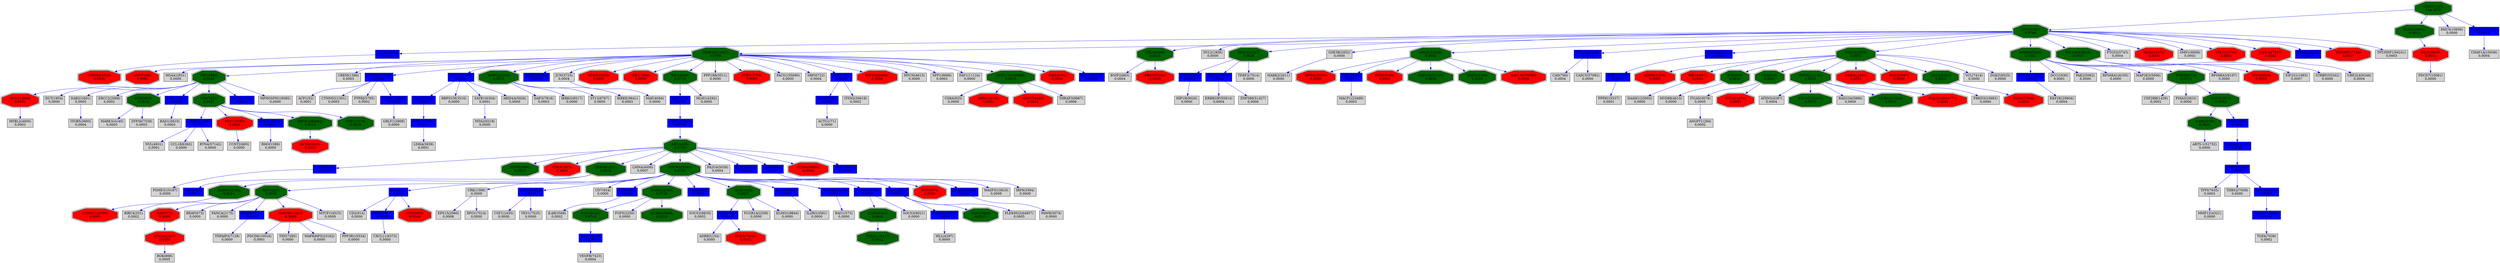 digraph tmp_ans1 {
N_0 [shape = box, style = filled, fillcolor = lightgray, label = "ACTG1(71)\n0,0000"];
N_1 [shape = box, style = filled, fillcolor = lightgray, label = "ADRB2(154)\n0,0000"];
N_2 [shape = doubleoctagon, style = filled, fillcolor = red, label = "ADRBK1(156)\n0,0000"];
N_3 [shape = doubleoctagon, style = filled, fillcolor = darkgreen, label = "AKT1(207)\n0,0015"];
N_4 [shape = box, style = filled, fillcolor = blue, label = "BIN1(274)\n0,0769"];
N_5 [shape = box, style = filled, fillcolor = lightgray, label = "ANGPT1(284)\n0,0002"];
N_6 [shape = box, style = filled, fillcolor = lightgray, label = "BIRC4(331)\n0,0002"];
N_7 [shape = doubleoctagon, style = filled, fillcolor = red, label = "RHOA(387)\n0,0003"];
N_8 [shape = box, style = filled, fillcolor = lightgray, label = "RHOC(389)\n0,0000"];
N_9 [shape = doubleoctagon, style = filled, fillcolor = red, label = "ARNT(405)\n0,0000"];
N_10 [shape = box, style = filled, fillcolor = lightgray, label = "BAG1(573)\n0,0000"];
N_11 [shape = doubleoctagon, style = filled, fillcolor = red, label = "BAD(572)\n0,0008"];
N_12 [shape = doubleoctagon, style = filled, fillcolor = red, label = "BCL2A1(597)\n0,0006"];
N_13 [shape = box, style = filled, fillcolor = lightgray, label = "BNIP2(663)\n0,0004"];
N_14 [shape = box, style = filled, fillcolor = lightgray, label = "BRAF(673)\n0,0000"];
N_15 [shape = doubleoctagon, style = filled, fillcolor = darkgreen, label = "BTK(695)\n0,0010"];
N_16 [shape = box, style = filled, fillcolor = lightgray, label = "CAD(790)\n0,0004"];
N_17 [shape = box, style = filled, fillcolor = blue, label = "CASP7(840)\n0,0010"];
N_18 [shape = doubleoctagon, style = filled, fillcolor = darkgreen, label = "RUNX2(860)\n0,0013"];
N_19 [shape = box, style = filled, fillcolor = lightgray, label = "CD2(914)\n0,0000"];
N_20 [shape = box, style = filled, fillcolor = blue, label = "CD4(920)\n0,0020"];
N_21 [shape = box, style = filled, fillcolor = lightgray, label = "CD8A(925)\n0,0000"];
N_22 [shape = doubleoctagon, style = filled, fillcolor = darkgreen, label = "CD9(928)\n0,0021"];
N_23 [shape = box, style = filled, fillcolor = lightgray, label = "MS4A1(931)\n0,0000"];
N_24 [shape = doubleoctagon, style = filled, fillcolor = red, label = "CCNE1(898)\n0,0005"];
N_25 [shape = doubleoctagon, style = filled, fillcolor = darkgreen, label = "CDC2(983)\n0,0044"];
N_26 [shape = box, style = filled, fillcolor = blue, label = "CCNG1(900)\n0,0010"];
N_27 [shape = doubleoctagon, style = filled, fillcolor = red, label = "CDK6(1021)\n0,0005"];
N_28 [shape = box, style = filled, fillcolor = lightgray, label = "CCNT2(905)\n0,0000"];
N_29 [shape = doubleoctagon, style = filled, fillcolor = darkgreen, label = "CEBPB(1051)\n0,0022"];
N_30 [shape = box, style = filled, fillcolor = blue, label = "ATF4(468)\n0,0012"];
N_31 [shape = doubleoctagon, style = filled, fillcolor = darkgreen, label = "CHD3(1107)\n124,1872"];
N_32 [shape = box, style = filled, fillcolor = blue, label = "CLTC(1213)\n0,0010"];
N_33 [shape = box, style = filled, fillcolor = lightgray, label = "CREM(1390)\n0,0003"];
N_34 [shape = box, style = filled, fillcolor = lightgray, label = "CRK(1398)\n0,0009"];
N_35 [shape = box, style = filled, fillcolor = lightgray, label = "CSF1(1435)\n0,0000"];
N_36 [shape = box, style = filled, fillcolor = blue, label = "CSF1R(1436)\n0,0010"];
N_37 [shape = box, style = filled, fillcolor = lightgray, label = "CSF2RB(1439)\n0,0002"];
N_38 [shape = box, style = filled, fillcolor = blue, label = "CSK(1445)\n0,0012"];
N_39 [shape = doubleoctagon, style = filled, fillcolor = darkgreen, label = "CDH5(1003)\n0,0022"];
N_40 [shape = doubleoctagon, style = filled, fillcolor = darkgreen, label = "CSNK2A1(1457)\n0,0789"];
N_41 [shape = box, style = filled, fillcolor = blue, label = "MAPK14(1432)\n0,0014"];
N_42 [shape = doubleoctagon, style = filled, fillcolor = darkgreen, label = "CDC42(998)\n0,0014"];
N_43 [shape = box, style = filled, fillcolor = lightgray, label = "ACP1(52)\n0,0001"];
N_44 [shape = box, style = filled, fillcolor = blue, label = "CTNNB1(1499)\n0,0014"];
N_45 [shape = box, style = filled, fillcolor = lightgray, label = "CTNND2(1501)\n0,0003"];
N_46 [shape = box, style = filled, fillcolor = lightgray, label = "CD7(924)\n0,0000"];
N_47 [shape = box, style = filled, fillcolor = blue, label = "COL4A5(1287)\n0,0042"];
N_48 [shape = doubleoctagon, style = filled, fillcolor = red, label = "DCTD(1635)\n0,0003"];
N_49 [shape = box, style = filled, fillcolor = blue, label = "DPP4(1803)\n0,0010"];
N_50 [shape = box, style = filled, fillcolor = blue, label = "CRMP1(1400)\n0,0011"];
N_51 [shape = box, style = filled, fillcolor = lightgray, label = "DUT(1854)\n0,0000"];
N_52 [shape = box, style = filled, fillcolor = lightgray, label = "DVL2(1856)\n0,0000"];
N_53 [shape = box, style = filled, fillcolor = lightgray, label = "DAB2(1601)\n0,0005"];
N_54 [shape = box, style = filled, fillcolor = lightgray, label = "EIF2S1(1965)\n0,0007"];
N_55 [shape = box, style = filled, fillcolor = blue, label = "CHD4(1108)\n0,0021"];
N_56 [shape = doubleoctagon, style = filled, fillcolor = red, label = "EPB41(2035)\n0,0000"];
N_57 [shape = box, style = filled, fillcolor = lightgray, label = "EPS15(2060)\n0,0006"];
N_58 [shape = box, style = filled, fillcolor = lightgray, label = "ERCC2(2068)\n0,0002"];
N_59 [shape = doubleoctagon, style = filled, fillcolor = darkgreen, label = "EWSR1(2130)\n0,0022"];
N_60 [shape = box, style = filled, fillcolor = lightgray, label = "FANCA(2175)\n0,0000"];
N_61 [shape = box, style = filled, fillcolor = lightgray, label = "FCGR1A(2209)\n0,0000"];
N_62 [shape = box, style = filled, fillcolor = blue, label = "FES(2242)\n0,0012"];
N_63 [shape = doubleoctagon, style = filled, fillcolor = darkgreen, label = "FGF1(2246)\n0,0719"];
N_64 [shape = doubleoctagon, style = filled, fillcolor = darkgreen, label = "FGFR1(2260)\n0,0729"];
N_65 [shape = box, style = filled, fillcolor = lightgray, label = "FGF5(2250)\n0,0000"];
N_66 [shape = doubleoctagon, style = filled, fillcolor = darkgreen, label = "XRCC6(2547)\n0,0020"];
N_67 [shape = doubleoctagon, style = filled, fillcolor = red, label = "CD53(963)\n0,0000"];
N_68 [shape = box, style = filled, fillcolor = blue, label = "GHR(2690)\n0,0012"];
N_69 [shape = doubleoctagon, style = filled, fillcolor = darkgreen, label = "SFN(2810)\n0,0013"];
N_70 [shape = box, style = filled, fillcolor = lightgray, label = "MARK2(2011)\n0,0000"];
N_71 [shape = box, style = filled, fillcolor = lightgray, label = "GSK3B(2932)\n0,0000"];
N_72 [shape = box, style = filled, fillcolor = lightgray, label = "PDIA3(2923)\n0,0000"];
N_73 [shape = doubleoctagon, style = filled, fillcolor = darkgreen, label = "HCK(3055)\n0,0037"];
N_74 [shape = box, style = filled, fillcolor = blue, label = "HDAC1(3065)\n0,0031"];
N_75 [shape = box, style = filled, fillcolor = blue, label = "CUTL1(1523)\n0,0759"];
N_76 [shape = box, style = filled, fillcolor = blue, label = "FEN1(2237)\n0,0013"];
N_77 [shape = doubleoctagon, style = filled, fillcolor = darkgreen, label = "HNRPK(3190)\n0,0011"];
N_78 [shape = doubleoctagon, style = filled, fillcolor = red, label = "GSK3A(2931)\n0,0002"];
N_79 [shape = doubleoctagon, style = filled, fillcolor = darkgreen, label = "HSPCA(3320)\n0,0015"];
N_80 [shape = box, style = filled, fillcolor = blue, label = "HDAC2(3066)\n0,0015"];
N_81 [shape = box, style = filled, fillcolor = blue, label = "IKBKB(3551)\n0,0010"];
N_82 [shape = box, style = filled, fillcolor = blue, label = "IL2RB(3560)\n0,0037"];
N_83 [shape = box, style = filled, fillcolor = lightgray, label = "IL2RG(3561)\n0,0000"];
N_84 [shape = doubleoctagon, style = filled, fillcolor = darkgreen, label = "IL6R(3570)\n0,0010"];
N_85 [shape = doubleoctagon, style = filled, fillcolor = darkgreen, label = "IL6ST(3572)\n0,0062"];
N_86 [shape = box, style = filled, fillcolor = lightgray, label = "IL4R(3566)\n0,0002"];
N_87 [shape = box, style = filled, fillcolor = lightgray, label = "IRF8(3394)\n0,0000"];
N_88 [shape = box, style = filled, fillcolor = lightgray, label = "ITGA5(3678)\n0,0005"];
N_89 [shape = doubleoctagon, style = filled, fillcolor = red, label = "ITGA2(3673)\n0,0003"];
N_90 [shape = box, style = filled, fillcolor = lightgray, label = "ITGB5(3693)\n0,0004"];
N_91 [shape = box, style = filled, fillcolor = lightgray, label = "JUN(3725)\n0,0004"];
N_92 [shape = box, style = filled, fillcolor = lightgray, label = "LDHA(3939)\n0,0001"];
N_93 [shape = box, style = filled, fillcolor = lightgray, label = "LMNA(4000)\n0,0007"];
N_94 [shape = doubleoctagon, style = filled, fillcolor = red, label = "HCLS1(3059)\n0,0000"];
N_95 [shape = doubleoctagon, style = filled, fillcolor = darkgreen, label = "SMAD3(4088)\n0,0052"];
N_96 [shape = box, style = filled, fillcolor = blue, label = "SMAD7(4092)\n0,0014"];
N_97 [shape = box, style = filled, fillcolor = lightgray, label = "MAF(4094)\n0,0000"];
N_98 [shape = box, style = filled, fillcolor = lightgray, label = "DCC(1630)\n0,0001"];
N_99 [shape = box, style = filled, fillcolor = lightgray, label = "BOK(666)\n0,0005"];
N_100 [shape = doubleoctagon, style = filled, fillcolor = red, label = "MAP3K5(4217)\n0,0008"];
N_101 [shape = box, style = filled, fillcolor = blue, label = "IGBP1(3476)\n0,0011"];
N_102 [shape = box, style = filled, fillcolor = lightgray, label = "MLL(4297)\n0,0000"];
N_103 [shape = box, style = filled, fillcolor = blue, label = "MMP9(4318)\n0,0032"];
N_104 [shape = box, style = filled, fillcolor = lightgray, label = "MLH1(4292)\n0,0000"];
N_105 [shape = box, style = filled, fillcolor = lightgray, label = "MYBL2(4605)\n0,0003"];
N_106 [shape = box, style = filled, fillcolor = lightgray, label = "MYD88(4615)\n0,0000"];
N_107 [shape = doubleoctagon, style = filled, fillcolor = darkgreen, label = "NCAM1(4684)\n0,0010"];
N_108 [shape = doubleoctagon, style = filled, fillcolor = red, label = "IRF2(3660)\n0,0000"];
N_109 [shape = doubleoctagon, style = filled, fillcolor = darkgreen, label = "MYC(4609)\n0,0779"];
N_110 [shape = box, style = filled, fillcolor = lightgray, label = "RBPSUH(3516)\n0,0000"];
N_111 [shape = box, style = filled, fillcolor = lightgray, label = "PAK2(5062)\n0,0000"];
N_112 [shape = box, style = filled, fillcolor = lightgray, label = "PAWR(5074)\n0,0000"];
N_113 [shape = box, style = filled, fillcolor = blue, label = "PDGFRB(5159)\n0,0010"];
N_114 [shape = doubleoctagon, style = filled, fillcolor = darkgreen, label = "PIK3R1(5295)\n0,0739"];
N_115 [shape = box, style = filled, fillcolor = lightgray, label = "MARK3(4140)\n0,0003"];
N_116 [shape = box, style = filled, fillcolor = lightgray, label = "MMP12(4321)\n0,0000"];
N_117 [shape = box, style = filled, fillcolor = blue, label = "PPP1CA(5499)\n0,0014"];
N_118 [shape = box, style = filled, fillcolor = blue, label = "PPP2CA(5515)\n0,0021"];
N_119 [shape = box, style = filled, fillcolor = lightgray, label = "PPP1R8(5511)\n0,0000"];
N_120 [shape = doubleoctagon, style = filled, fillcolor = darkgreen, label = "PRKCA(5578)\n0,0031"];
N_121 [shape = box, style = filled, fillcolor = lightgray, label = "PA2G4(5036)\n0,0004"];
N_122 [shape = doubleoctagon, style = filled, fillcolor = red, label = "PKN1(5585)\n0,0002"];
N_123 [shape = doubleoctagon, style = filled, fillcolor = darkgreen, label = "MAPK3(5595)\n0,0082"];
N_124 [shape = doubleoctagon, style = filled, fillcolor = red, label = "PRKCI(5584)\n0,0000"];
N_125 [shape = doubleoctagon, style = filled, fillcolor = darkgreen, label = "EIF2AK2(5610)\n0,0017"];
N_126 [shape = box, style = filled, fillcolor = lightgray, label = "ATXN3(4287)\n0,0004"];
N_127 [shape = box, style = filled, fillcolor = lightgray, label = "PTGS2(5743)\n0,0004"];
N_128 [shape = box, style = filled, fillcolor = lightgray, label = "GRLF1(2909)\n0,0000"];
N_129 [shape = box, style = filled, fillcolor = blue, label = "PURA(5813)\n0,0020"];
N_130 [shape = box, style = filled, fillcolor = blue, label = "PTPN11(5781)\n0,0032"];
N_131 [shape = doubleoctagon, style = filled, fillcolor = red, label = "PTEN(5728)\n0,0000"];
N_132 [shape = box, style = filled, fillcolor = blue, label = "RAC1(5879)\n0,0021"];
N_133 [shape = box, style = filled, fillcolor = blue, label = "PLXNB1(5364)\n0,0010"];
N_134 [shape = box, style = filled, fillcolor = lightgray, label = "RAD1(5810)\n0,0003"];
N_135 [shape = doubleoctagon, style = filled, fillcolor = darkgreen, label = "RB1(5925)\n0,0749"];
N_136 [shape = doubleoctagon, style = filled, fillcolor = red, label = "MNDA(4332)\n0,0000"];
N_137 [shape = doubleoctagon, style = filled, fillcolor = red, label = "RET(5979)\n0,0005"];
N_138 [shape = doubleoctagon, style = filled, fillcolor = darkgreen, label = "POU4F1(5457)\n0,0012"];
N_139 [shape = box, style = filled, fillcolor = blue, label = "ROCK1(6093)\n0,0010"];
N_140 [shape = box, style = filled, fillcolor = lightgray, label = "NVL(4931)\n0,0001"];
N_141 [shape = box, style = filled, fillcolor = lightgray, label = "RAD23A(5886)\n0,0000"];
N_142 [shape = box, style = filled, fillcolor = lightgray, label = "RPS6KA1(6195)\n0,0000"];
N_143 [shape = box, style = filled, fillcolor = lightgray, label = "MAP2K3(5606)\n0,0000"];
N_144 [shape = box, style = filled, fillcolor = lightgray, label = "SATB1(6304)\n0,0001"];
N_145 [shape = doubleoctagon, style = filled, fillcolor = red, label = "RGS2(5997)\n0,0000"];
N_146 [shape = box, style = filled, fillcolor = lightgray, label = "PACS1(55690)\n0,0000"];
N_147 [shape = box, style = filled, fillcolor = lightgray, label = "PTPRJ(5795)\n0,0002"];
N_148 [shape = doubleoctagon, style = filled, fillcolor = darkgreen, label = "SDC2(6383)\n0,0010"];
N_149 [shape = box, style = filled, fillcolor = blue, label = "SKIL(6498)\n0,0013"];
N_150 [shape = box, style = filled, fillcolor = lightgray, label = "SMN1(6606)\n0,0002"];
N_151 [shape = box, style = filled, fillcolor = blue, label = "SPI1(6688)\n0,0010"];
N_152 [shape = box, style = filled, fillcolor = lightgray, label = "SRF(6722)\n0,0004"];
N_153 [shape = doubleoctagon, style = filled, fillcolor = red, label = "SRPK1(6732)\n0,0001"];
N_154 [shape = doubleoctagon, style = filled, fillcolor = darkgreen, label = "STAT3(6774)\n0,0072"];
N_155 [shape = box, style = filled, fillcolor = lightgray, label = "RPS6KA3(6197)\n0,0000"];
N_156 [shape = doubleoctagon, style = filled, fillcolor = red, label = "STK11(6794)\n0,0000"];
N_157 [shape = doubleoctagon, style = filled, fillcolor = red, label = "TCF3(6929)\n0,0003"];
N_158 [shape = box, style = filled, fillcolor = lightgray, label = "TERF2(7014)\n0,0000"];
N_159 [shape = box, style = filled, fillcolor = blue, label = "ADAM17(6868)\n0,0012"];
N_160 [shape = box, style = filled, fillcolor = lightgray, label = "TGFA(7039)\n0,0002"];
N_161 [shape = doubleoctagon, style = filled, fillcolor = red, label = "TGFB1(7040)\n0,0000"];
N_162 [shape = box, style = filled, fillcolor = lightgray, label = "TFPI(7035)\n0,0003"];
N_163 [shape = box, style = filled, fillcolor = lightgray, label = "THBS2(7058)\n0,0000"];
N_164 [shape = box, style = filled, fillcolor = lightgray, label = "CCL18(6362)\n0,0000"];
N_165 [shape = box, style = filled, fillcolor = lightgray, label = "TNFAIP3(7128)\n0,0000"];
N_166 [shape = doubleoctagon, style = filled, fillcolor = darkgreen, label = "TP53(7157)\n0,0799"];
N_167 [shape = doubleoctagon, style = filled, fillcolor = red, label = "UBE3A(7337)\n0,0005"];
N_168 [shape = box, style = filled, fillcolor = blue, label = "VASP(7408)\n0,0010"];
N_169 [shape = box, style = filled, fillcolor = lightgray, label = "VEGFB(7423)\n0,0004"];
N_170 [shape = doubleoctagon, style = filled, fillcolor = darkgreen, label = "VIM(7431)\n0,0021"];
N_171 [shape = box, style = filled, fillcolor = blue, label = "WAS(7454)\n0,0020"];
N_172 [shape = box, style = filled, fillcolor = lightgray, label = "XPO1(7514)\n0,0000"];
N_173 [shape = doubleoctagon, style = filled, fillcolor = darkgreen, label = "VAV1(7409)\n0,0011"];
N_174 [shape = box, style = filled, fillcolor = lightgray, label = "YES1(7525)\n0,0000"];
N_175 [shape = box, style = filled, fillcolor = lightgray, label = "DAP3(7818)\n0,0003"];
N_176 [shape = box, style = filled, fillcolor = lightgray, label = "ZFP36(7538)\n0,0003"];
N_177 [shape = doubleoctagon, style = filled, fillcolor = red, label = "SFRS7(6432)\n0,0006"];
N_178 [shape = box, style = filled, fillcolor = lightgray, label = "VCL(7414)\n0,0000"];
N_179 [shape = doubleoctagon, style = filled, fillcolor = darkgreen, label = "PTPRS(5802)\n0,0011"];
N_180 [shape = box, style = filled, fillcolor = lightgray, label = "IKBKG(8517)\n0,0000"];
N_181 [shape = box, style = filled, fillcolor = blue, label = "PRKRA(8575)\n0,0017"];
N_182 [shape = box, style = filled, fillcolor = blue, label = "NRP1(8829)\n0,0709"];
N_183 [shape = box, style = filled, fillcolor = lightgray, label = "ARID4A(5926)\n0,0000"];
N_184 [shape = doubleoctagon, style = filled, fillcolor = red, label = "CCNA1(8900)\n0,0000"];
N_185 [shape = box, style = filled, fillcolor = lightgray, label = "SOCS2(8835)\n0,0002"];
N_186 [shape = doubleoctagon, style = filled, fillcolor = red, label = "EIF2S2(8894)\n0,0009"];
N_187 [shape = box, style = filled, fillcolor = lightgray, label = "MYCN(4613)\n0,0000"];
N_188 [shape = box, style = filled, fillcolor = blue, label = "LATS1(9113)\n0,0034"];
N_189 [shape = box, style = filled, fillcolor = blue, label = "OSM(5008)\n0,0052"];
N_190 [shape = box, style = filled, fillcolor = lightgray, label = "SPP1(6696)\n0,0003"];
N_191 [shape = box, style = filled, fillcolor = lightgray, label = "ST13(6767)\n0,0005"];
N_192 [shape = doubleoctagon, style = filled, fillcolor = red, label = "FEZ1(9638)\n0,0001"];
N_193 [shape = doubleoctagon, style = filled, fillcolor = red, label = "TP53BP1(7158)\n0,0007"];
N_194 [shape = box, style = filled, fillcolor = lightgray, label = "UBE2L6(9246)\n0,0004"];
N_195 [shape = box, style = filled, fillcolor = lightgray, label = "IKBKE(9641)\n0,0003"];
N_196 [shape = box, style = filled, fillcolor = lightgray, label = "PDCD6(10016)\n0,0001"];
N_197 [shape = box, style = filled, fillcolor = lightgray, label = "DGKZ(8525)\n0,0000"];
N_198 [shape = box, style = filled, fillcolor = lightgray, label = "CHAF1A(10036)\n0,0004"];
N_199 [shape = box, style = filled, fillcolor = lightgray, label = "PSME3(10197)\n0,0000"];
N_200 [shape = box, style = filled, fillcolor = lightgray, label = "PAICS(10606)\n0,0000"];
N_201 [shape = box, style = filled, fillcolor = lightgray, label = "TXN(7295)\n0,0000"];
N_202 [shape = box, style = filled, fillcolor = blue, label = "TCERG1(10915)\n0,0014"];
N_203 [shape = box, style = filled, fillcolor = lightgray, label = "FAF1(11124)\n0,0000"];
N_204 [shape = box, style = filled, fillcolor = lightgray, label = "MTA2(9219)\n0,0000"];
N_205 [shape = box, style = filled, fillcolor = lightgray, label = "MAPK8IP3(23162)\n0,0000"];
N_206 [shape = box, style = filled, fillcolor = lightgray, label = "MACF1(23499)\n0,0003"];
N_207 [shape = box, style = filled, fillcolor = blue, label = "PTPRZ1(5803)\n0,0010"];
N_208 [shape = box, style = filled, fillcolor = lightgray, label = "ITSN2(50618)\n0,0002"];
N_209 [shape = box, style = filled, fillcolor = blue, label = "RRAS2(22800)\n0,0010"];
N_210 [shape = box, style = filled, fillcolor = blue, label = "XRN1(54464)\n0,0011"];
N_211 [shape = box, style = filled, fillcolor = lightgray, label = "PDCD7(10081)\n0,0000"];
N_212 [shape = doubleoctagon, style = filled, fillcolor = red, label = "PEX6(5190)\n0,0001"];
N_213 [shape = box, style = filled, fillcolor = lightgray, label = "ERBB2IP(55914)\n0,0004"];
N_214 [shape = doubleoctagon, style = filled, fillcolor = darkgreen, label = "SFRS16(11129)\n0,0033"];
N_215 [shape = doubleoctagon, style = filled, fillcolor = darkgreen, label = "NIF3L1(60491)\n0,0013"];
N_216 [shape = box, style = filled, fillcolor = lightgray, label = "RTN4(57142)\n0,0000"];
N_217 [shape = box, style = filled, fillcolor = lightgray, label = "CASC5(57082)\n0,0000"];
N_218 [shape = box, style = filled, fillcolor = lightgray, label = "THRAP3(9967)\n0,0006"];
N_219 [shape = doubleoctagon, style = filled, fillcolor = darkgreen, label = "SFRS12(140890)\n0,0016"];
N_220 [shape = doubleoctagon, style = filled, fillcolor = red, label = "DOK3(79930)\n0,0002"];
N_221 [shape = box, style = filled, fillcolor = lightgray, label = "HIP1R(9026)\n0,0000"];
N_222 [shape = box, style = filled, fillcolor = lightgray, label = "WASF3(10810)\n0,0009"];
N_223 [shape = box, style = filled, fillcolor = lightgray, label = "MTCP1(4515)\n0,0008"];
N_224 [shape = box, style = filled, fillcolor = lightgray, label = "DAAM1(23002)\n0,0000"];
N_225 [shape = box, style = filled, fillcolor = lightgray, label = "PLEKHG2(64857)\n0,0005"];
N_226 [shape = box, style = filled, fillcolor = lightgray, label = "ELMO1(9844)\n0,0000"];
N_227 [shape = doubleoctagon, style = filled, fillcolor = darkgreen, label = "EBI3(10148)\n0,0026"];
N_228 [shape = box, style = filled, fillcolor = lightgray, label = "MPHOSPH1(9585)\n0,0000"];
N_229 [shape = doubleoctagon, style = filled, fillcolor = red, label = "PPP2R4(5524)\n0,0000"];
N_230 [shape = box, style = filled, fillcolor = lightgray, label = "CXCL11(6373)\n0,0000"];
N_231 [shape = box, style = filled, fillcolor = lightgray, label = "SOCS3(9021)\n0,0000"];
N_232 [shape = doubleoctagon, style = filled, fillcolor = darkgreen, label = "P2RXL1(9127)\n0,0012"];
N_233 [shape = doubleoctagon, style = filled, fillcolor = red, label = "MAZ(4150)\n0,0003"];
N_234 [shape = box, style = filled, fillcolor = blue, label = "BDP1(55814)\n0,0049"];
N_235 [shape = box, style = filled, fillcolor = lightgray, label = "EEF2K(29904)\n0,0004"];
N_236 [shape = doubleoctagon, style = filled, fillcolor = darkgreen, label = "LILRA3(11026)\n0,0012"];
N_237 [shape = doubleoctagon, style = filled, fillcolor = red, label = "FLJ22318(64777)\n0,0000"];
N_238 [shape = box, style = filled, fillcolor = lightgray, label = "PPP3R1(5534)\n0,0000"];
N_239 [shape = doubleoctagon, style = filled, fillcolor = red, label = "CNNM3(26505)\n0,0001"];
N_240 [shape = box, style = filled, fillcolor = lightgray, label = "PRKD3(23683)\n0,0000"];
N_241 [shape = box, style = filled, fillcolor = lightgray, label = "ARTS-1(51752)\n0,0000"];
N_242 [shape = box, style = filled, fillcolor = blue, label = "TIMP3(7078)\n0,0022"];
N_243 [shape = doubleoctagon, style = filled, fillcolor = red, label = "SAP130(79595)\n0,0006"];
N_244 [shape = box, style = filled, fillcolor = lightgray, label = "ZNF588(51427)\n0,0000"];
N_245 [shape = box, style = filled, fillcolor = lightgray, label = "PPP6C(5537)\n0,0001"];
N_246 [shape = box, style = filled, fillcolor = lightgray, label = "STRBP(55342)\n0,0000"];
N_247 [shape = box, style = filled, fillcolor = blue, label = "ENC1(8507)\n0,0010"];
N_248 [shape = box, style = filled, fillcolor = lightgray, label = "TP53INP1(94241)\n0,0003"];
N_249 [shape = doubleoctagon, style = filled, fillcolor = darkgreen, label = "UPP1(7378)\n0,0010"];
N_3 -> N_6 [ color = blue ];
N_3 -> N_11 [ color = blue ];
N_11 -> N_12 [ color = blue ];
N_3 -> N_14 [ color = blue ];
N_20 -> N_19 [ color = blue ];
N_25 -> N_24 [ color = blue ];
N_29 -> N_30 [ color = blue ];
N_36 -> N_35 [ color = blue ];
N_38 -> N_1 [ color = blue ];
N_40 -> N_9 [ color = blue ];
N_40 -> N_23 [ color = blue ];
N_40 -> N_25 [ color = blue ];
N_40 -> N_33 [ color = blue ];
N_42 -> N_13 [ color = blue ];
N_40 -> N_44 [ color = blue ];
N_44 -> N_43 [ color = blue ];
N_44 -> N_45 [ color = blue ];
N_20 -> N_49 [ color = blue ];
N_25 -> N_51 [ color = blue ];
N_25 -> N_53 [ color = blue ];
N_34 -> N_57 [ color = blue ];
N_25 -> N_58 [ color = blue ];
N_3 -> N_60 [ color = blue ];
N_64 -> N_63 [ color = blue ];
N_64 -> N_65 [ color = blue ];
N_66 -> N_32 [ color = blue ];
N_20 -> N_67 [ color = blue ];
N_25 -> N_69 [ color = blue ];
N_71 -> N_70 [ color = blue ];
N_73 -> N_38 [ color = blue ];
N_73 -> N_61 [ color = blue ];
N_40 -> N_74 [ color = blue ];
N_74 -> N_55 [ color = blue ];
N_4 -> N_75 [ color = blue ];
N_25 -> N_76 [ color = blue ];
N_29 -> N_77 [ color = blue ];
N_40 -> N_79 [ color = blue ];
N_40 -> N_80 [ color = blue ];
N_3 -> N_81 [ color = blue ];
N_82 -> N_83 [ color = blue ];
N_85 -> N_84 [ color = blue ];
N_62 -> N_86 [ color = blue ];
N_88 -> N_5 [ color = blue ];
N_22 -> N_88 [ color = blue ];
N_22 -> N_89 [ color = blue ];
N_53 -> N_90 [ color = blue ];
N_40 -> N_91 [ color = blue ];
N_40 -> N_94 [ color = blue ];
N_95 -> N_56 [ color = blue ];
N_66 -> N_96 [ color = blue ];
N_91 -> N_97 [ color = blue ];
N_12 -> N_99 [ color = blue ];
N_3 -> N_100 [ color = blue ];
N_47 -> N_103 [ color = blue ];
N_24 -> N_105 [ color = blue ];
N_15 -> N_106 [ color = blue ];
N_64 -> N_107 [ color = blue ];
N_40 -> N_108 [ color = blue ];
N_109 -> N_4 [ color = blue ];
N_40 -> N_109 [ color = blue ];
N_109 -> N_104 [ color = blue ];
N_74 -> N_110 [ color = blue ];
N_113 -> N_10 [ color = blue ];
N_114 -> N_3 [ color = blue ];
N_114 -> N_20 [ color = blue ];
N_114 -> N_34 [ color = blue ];
N_114 -> N_36 [ color = blue ];
N_114 -> N_46 [ color = blue ];
N_114 -> N_62 [ color = blue ];
N_114 -> N_64 [ color = blue ];
N_114 -> N_68 [ color = blue ];
N_114 -> N_73 [ color = blue ];
N_114 -> N_82 [ color = blue ];
N_114 -> N_113 [ color = blue ];
N_69 -> N_115 [ color = blue ];
N_117 -> N_16 [ color = blue ];
N_118 -> N_101 [ color = blue ];
N_40 -> N_119 [ color = blue ];
N_120 -> N_2 [ color = blue ];
N_120 -> N_7 [ color = blue ];
N_120 -> N_15 [ color = blue ];
N_120 -> N_22 [ color = blue ];
N_120 -> N_59 [ color = blue ];
N_120 -> N_78 [ color = blue ];
N_122 -> N_28 [ color = blue ];
N_123 -> N_41 [ color = blue ];
N_123 -> N_98 [ color = blue ];
N_123 -> N_111 [ color = blue ];
N_42 -> N_124 [ color = blue ];
N_125 -> N_54 [ color = blue ];
N_59 -> N_126 [ color = blue ];
N_130 -> N_39 [ color = blue ];
N_114 -> N_130 [ color = blue ];
N_40 -> N_131 [ color = blue ];
N_114 -> N_132 [ color = blue ];
N_133 -> N_102 [ color = blue ];
N_132 -> N_133 [ color = blue ];
N_76 -> N_134 [ color = blue ];
N_135 -> N_17 [ color = blue ];
N_135 -> N_18 [ color = blue ];
N_135 -> N_27 [ color = blue ];
N_135 -> N_29 [ color = blue ];
N_75 -> N_135 [ color = blue ];
N_135 -> N_93 [ color = blue ];
N_135 -> N_114 [ color = blue ];
N_135 -> N_121 [ color = blue ];
N_135 -> N_129 [ color = blue ];
N_114 -> N_137 [ color = blue ];
N_59 -> N_138 [ color = blue ];
N_139 -> N_8 [ color = blue ];
N_50 -> N_140 [ color = blue ];
N_59 -> N_141 [ color = blue ];
N_123 -> N_142 [ color = blue ];
N_123 -> N_143 [ color = blue ];
N_74 -> N_144 [ color = blue ];
N_120 -> N_145 [ color = blue ];
N_40 -> N_146 [ color = blue ];
N_44 -> N_147 [ color = blue ];
N_120 -> N_148 [ color = blue ];
N_95 -> N_149 [ color = blue ];
N_151 -> N_87 [ color = blue ];
N_135 -> N_151 [ color = blue ];
N_40 -> N_152 [ color = blue ];
N_154 -> N_37 [ color = blue ];
N_154 -> N_72 [ color = blue ];
N_154 -> N_85 [ color = blue ];
N_123 -> N_154 [ color = blue ];
N_123 -> N_155 [ color = blue ];
N_123 -> N_157 [ color = blue ];
N_66 -> N_158 [ color = blue ];
N_159 -> N_160 [ color = blue ];
N_148 -> N_161 [ color = blue ];
N_103 -> N_162 [ color = blue ];
N_162 -> N_116 [ color = blue ];
N_103 -> N_163 [ color = blue ];
N_50 -> N_164 [ color = blue ];
N_81 -> N_165 [ color = blue ];
N_166 -> N_26 [ color = blue ];
N_31 -> N_166 [ color = blue ];
N_166 -> N_40 [ color = blue ];
N_166 -> N_42 [ color = blue ];
N_166 -> N_52 [ color = blue ];
N_166 -> N_66 [ color = blue ];
N_166 -> N_71 [ color = blue ];
N_166 -> N_95 [ color = blue ];
N_166 -> N_117 [ color = blue ];
N_166 -> N_118 [ color = blue ];
N_166 -> N_120 [ color = blue ];
N_166 -> N_123 [ color = blue ];
N_166 -> N_125 [ color = blue ];
N_166 -> N_127 [ color = blue ];
N_166 -> N_136 [ color = blue ];
N_166 -> N_150 [ color = blue ];
N_166 -> N_156 [ color = blue ];
N_166 -> N_167 [ color = blue ];
N_168 -> N_0 [ color = blue ];
N_25 -> N_170 [ color = blue ];
N_170 -> N_50 [ color = blue ];
N_170 -> N_122 [ color = blue ];
N_170 -> N_139 [ color = blue ];
N_40 -> N_171 [ color = blue ];
N_171 -> N_168 [ color = blue ];
N_34 -> N_172 [ color = blue ];
N_132 -> N_173 [ color = blue ];
N_36 -> N_174 [ color = blue ];
N_79 -> N_175 [ color = blue ];
N_69 -> N_176 [ color = blue ];
N_120 -> N_178 [ color = blue ];
N_31 -> N_179 [ color = blue ];
N_79 -> N_180 [ color = blue ];
N_166 -> N_181 [ color = blue ];
N_63 -> N_182 [ color = blue ];
N_182 -> N_169 [ color = blue ];
N_74 -> N_183 [ color = blue ];
N_135 -> N_184 [ color = blue ];
N_68 -> N_185 [ color = blue ];
N_40 -> N_186 [ color = blue ];
N_40 -> N_187 [ color = blue ];
N_25 -> N_188 [ color = blue ];
N_189 -> N_47 [ color = blue ];
N_85 -> N_189 [ color = blue ];
N_40 -> N_190 [ color = blue ];
N_79 -> N_191 [ color = blue ];
N_179 -> N_192 [ color = blue ];
N_166 -> N_193 [ color = blue ];
N_167 -> N_194 [ color = blue ];
N_79 -> N_195 [ color = blue ];
N_100 -> N_196 [ color = blue ];
N_120 -> N_197 [ color = blue ];
N_17 -> N_199 [ color = blue ];
N_31 -> N_200 [ color = blue ];
N_100 -> N_201 [ color = blue ];
N_31 -> N_202 [ color = blue ];
N_202 -> N_198 [ color = blue ];
N_40 -> N_203 [ color = blue ];
N_144 -> N_204 [ color = blue ];
N_100 -> N_205 [ color = blue ];
N_149 -> N_206 [ color = blue ];
N_44 -> N_207 [ color = blue ];
N_207 -> N_128 [ color = blue ];
N_171 -> N_208 [ color = blue ];
N_209 -> N_112 [ color = blue ];
N_114 -> N_209 [ color = blue ];
N_55 -> N_210 [ color = blue ];
N_210 -> N_92 [ color = blue ];
N_192 -> N_211 [ color = blue ];
N_95 -> N_212 [ color = blue ];
N_96 -> N_213 [ color = blue ];
N_95 -> N_214 [ color = blue ];
N_215 -> N_48 [ color = blue ];
N_170 -> N_215 [ color = blue ];
N_50 -> N_216 [ color = blue ];
N_117 -> N_217 [ color = blue ];
N_219 -> N_21 [ color = blue ];
N_40 -> N_219 [ color = blue ];
N_219 -> N_153 [ color = blue ];
N_219 -> N_177 [ color = blue ];
N_219 -> N_218 [ color = blue ];
N_38 -> N_220 [ color = blue ];
N_32 -> N_221 [ color = blue ];
N_114 -> N_222 [ color = blue ];
N_3 -> N_223 [ color = blue ];
N_7 -> N_224 [ color = blue ];
N_132 -> N_225 [ color = blue ];
N_73 -> N_226 [ color = blue ];
N_95 -> N_227 [ color = blue ];
N_25 -> N_228 [ color = blue ];
N_26 -> N_229 [ color = blue ];
N_49 -> N_230 [ color = blue ];
N_130 -> N_231 [ color = blue ];
N_39 -> N_232 [ color = blue ];
N_40 -> N_233 [ color = blue ];
N_40 -> N_234 [ color = blue ];
N_41 -> N_235 [ color = blue ];
N_59 -> N_236 [ color = blue ];
N_59 -> N_237 [ color = blue ];
N_100 -> N_238 [ color = blue ];
N_77 -> N_239 [ color = blue ];
N_78 -> N_240 [ color = blue ];
N_84 -> N_241 [ color = blue ];
N_103 -> N_242 [ color = blue ];
N_242 -> N_159 [ color = blue ];
N_95 -> N_243 [ color = blue ];
N_96 -> N_244 [ color = blue ];
N_101 -> N_245 [ color = blue ];
N_125 -> N_246 [ color = blue ];
N_135 -> N_247 [ color = blue ];
N_166 -> N_248 [ color = blue ];
N_170 -> N_249 [ color = blue ];
}
